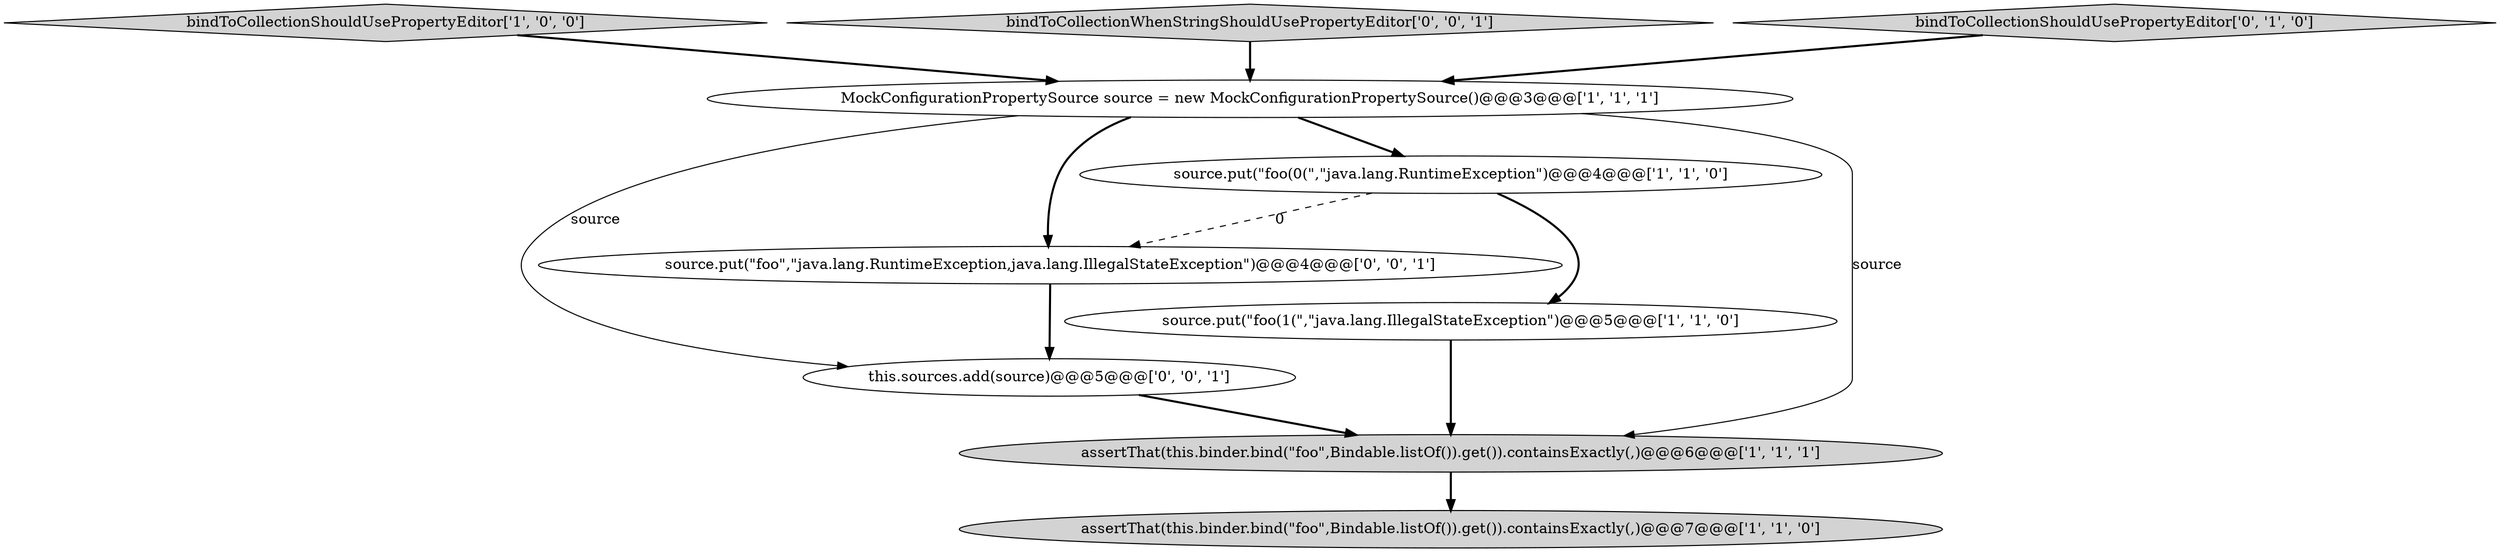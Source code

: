 digraph {
8 [style = filled, label = "source.put(\"foo\",\"java.lang.RuntimeException,java.lang.IllegalStateException\")@@@4@@@['0', '0', '1']", fillcolor = white, shape = ellipse image = "AAA0AAABBB3BBB"];
9 [style = filled, label = "this.sources.add(source)@@@5@@@['0', '0', '1']", fillcolor = white, shape = ellipse image = "AAA0AAABBB3BBB"];
0 [style = filled, label = "assertThat(this.binder.bind(\"foo\",Bindable.listOf()).get()).containsExactly(,)@@@7@@@['1', '1', '0']", fillcolor = lightgray, shape = ellipse image = "AAA0AAABBB1BBB"];
1 [style = filled, label = "bindToCollectionShouldUsePropertyEditor['1', '0', '0']", fillcolor = lightgray, shape = diamond image = "AAA0AAABBB1BBB"];
7 [style = filled, label = "bindToCollectionWhenStringShouldUsePropertyEditor['0', '0', '1']", fillcolor = lightgray, shape = diamond image = "AAA0AAABBB3BBB"];
3 [style = filled, label = "MockConfigurationPropertySource source = new MockConfigurationPropertySource()@@@3@@@['1', '1', '1']", fillcolor = white, shape = ellipse image = "AAA0AAABBB1BBB"];
5 [style = filled, label = "source.put(\"foo(0(\",\"java.lang.RuntimeException\")@@@4@@@['1', '1', '0']", fillcolor = white, shape = ellipse image = "AAA0AAABBB1BBB"];
6 [style = filled, label = "bindToCollectionShouldUsePropertyEditor['0', '1', '0']", fillcolor = lightgray, shape = diamond image = "AAA0AAABBB2BBB"];
4 [style = filled, label = "assertThat(this.binder.bind(\"foo\",Bindable.listOf()).get()).containsExactly(,)@@@6@@@['1', '1', '1']", fillcolor = lightgray, shape = ellipse image = "AAA0AAABBB1BBB"];
2 [style = filled, label = "source.put(\"foo(1(\",\"java.lang.IllegalStateException\")@@@5@@@['1', '1', '0']", fillcolor = white, shape = ellipse image = "AAA0AAABBB1BBB"];
1->3 [style = bold, label=""];
5->8 [style = dashed, label="0"];
6->3 [style = bold, label=""];
5->2 [style = bold, label=""];
3->5 [style = bold, label=""];
3->4 [style = solid, label="source"];
3->9 [style = solid, label="source"];
2->4 [style = bold, label=""];
3->8 [style = bold, label=""];
7->3 [style = bold, label=""];
9->4 [style = bold, label=""];
4->0 [style = bold, label=""];
8->9 [style = bold, label=""];
}
